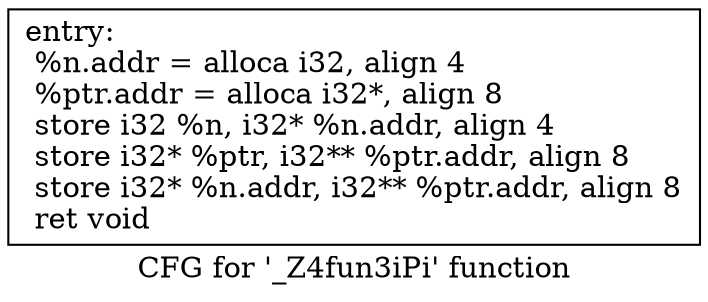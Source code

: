 digraph "CFG for '_Z4fun3iPi' function" {
	label="CFG for '_Z4fun3iPi' function";

	Node0x94a0050 [shape=record,label="{entry:\l  %n.addr = alloca i32, align 4\l  %ptr.addr = alloca i32*, align 8\l  store i32 %n, i32* %n.addr, align 4\l  store i32* %ptr, i32** %ptr.addr, align 8\l  store i32* %n.addr, i32** %ptr.addr, align 8\l  ret void\l}"];
}
